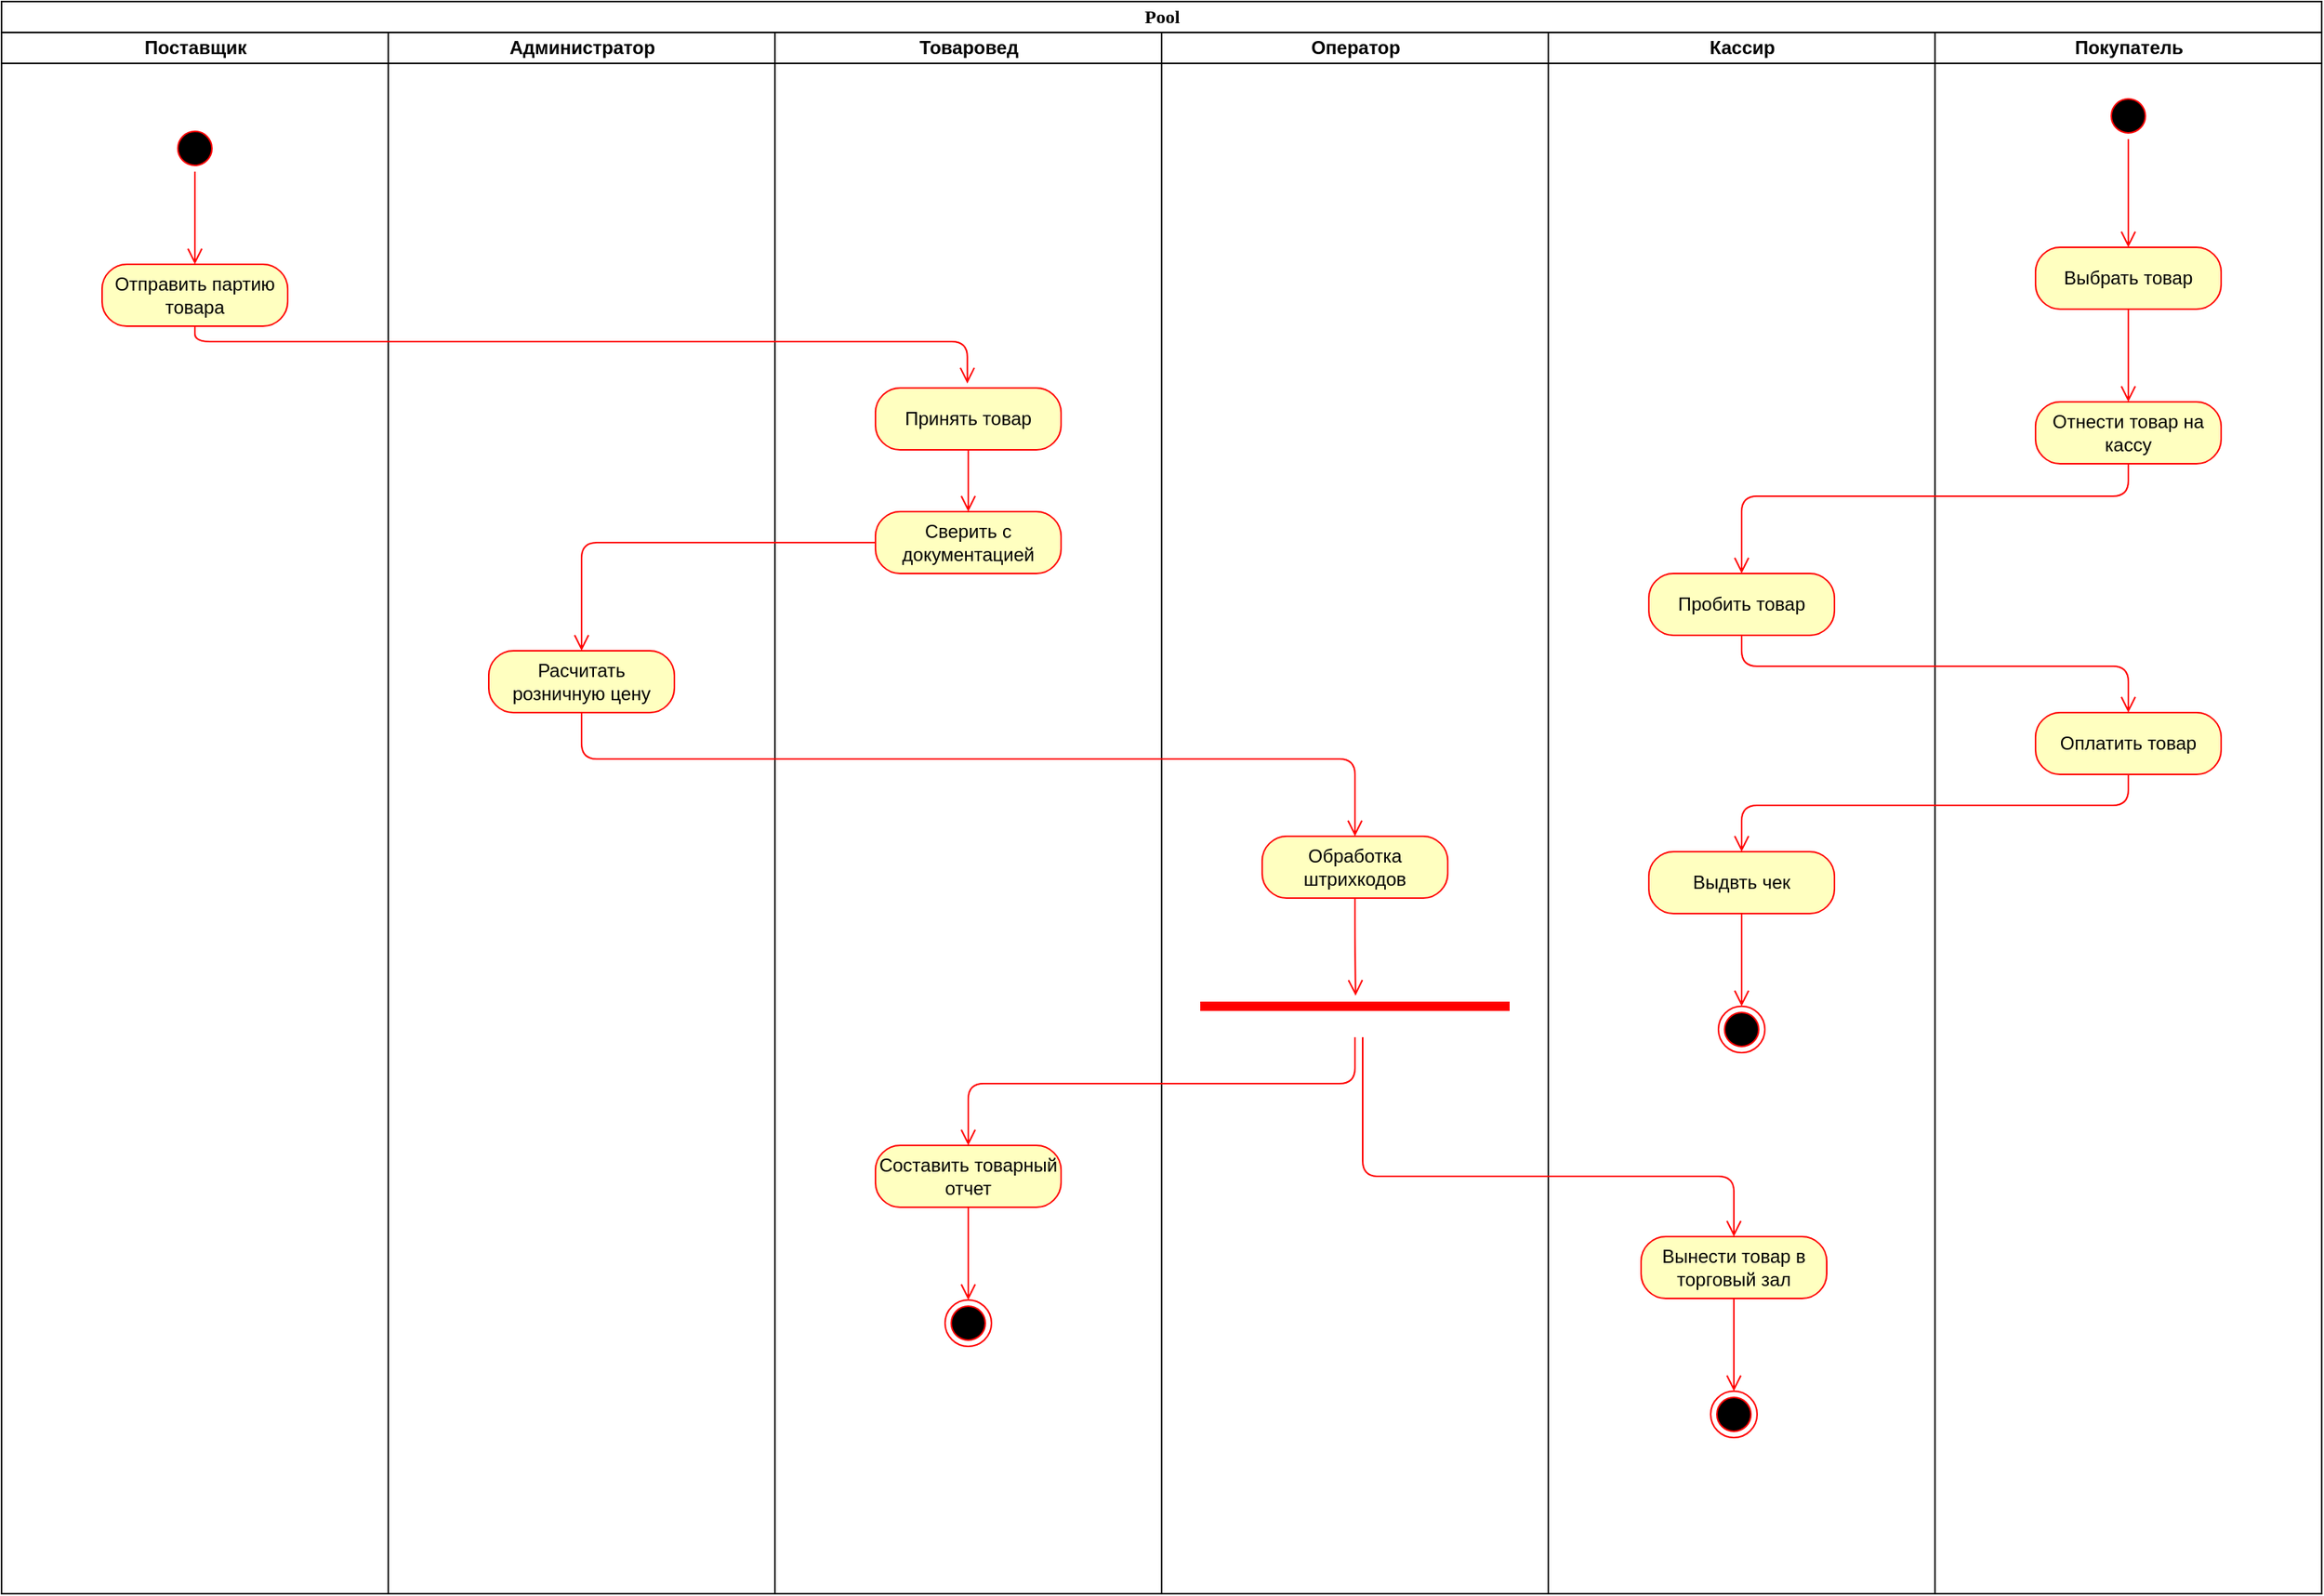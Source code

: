 <mxfile version="14.5.10" type="github">
  <diagram name="Page-1" id="0783ab3e-0a74-02c8-0abd-f7b4e66b4bec">
    <mxGraphModel dx="2704" dy="1204" grid="1" gridSize="10" guides="1" tooltips="1" connect="1" arrows="1" fold="1" page="1" pageScale="1" pageWidth="850" pageHeight="1100" background="#ffffff" math="0" shadow="0">
      <root>
        <mxCell id="0" />
        <mxCell id="1" parent="0" />
        <mxCell id="1c1d494c118603dd-1" value="Pool" style="swimlane;html=1;childLayout=stackLayout;startSize=20;rounded=0;shadow=0;comic=0;labelBackgroundColor=none;strokeWidth=1;fontFamily=Verdana;fontSize=12;align=center;" parent="1" vertex="1">
          <mxGeometry x="-210" y="20" width="1500" height="1030" as="geometry" />
        </mxCell>
        <mxCell id="1c1d494c118603dd-2" value="Администратор" style="swimlane;html=1;startSize=20;" parent="1c1d494c118603dd-1" vertex="1">
          <mxGeometry y="20" width="250" height="1010" as="geometry" />
        </mxCell>
        <mxCell id="bTJI38dJW_3eZtSQt41i-5" value="" style="ellipse;html=1;shape=startState;fillColor=#000000;strokeColor=#ff0000;" vertex="1" parent="1c1d494c118603dd-2">
          <mxGeometry x="110" y="60" width="30" height="30" as="geometry" />
        </mxCell>
        <mxCell id="bTJI38dJW_3eZtSQt41i-6" value="" style="edgeStyle=orthogonalEdgeStyle;html=1;verticalAlign=bottom;endArrow=open;endSize=8;strokeColor=#ff0000;" edge="1" source="bTJI38dJW_3eZtSQt41i-5" parent="1c1d494c118603dd-2">
          <mxGeometry relative="1" as="geometry">
            <mxPoint x="125" y="150" as="targetPoint" />
          </mxGeometry>
        </mxCell>
        <mxCell id="1c1d494c118603dd-3" value="Администратор" style="swimlane;html=1;startSize=20;" parent="1c1d494c118603dd-1" vertex="1">
          <mxGeometry x="250" y="20" width="250" height="1010" as="geometry" />
        </mxCell>
        <mxCell id="bTJI38dJW_3eZtSQt41i-13" value="&lt;div&gt;Расчитать розничную цену&lt;/div&gt;" style="rounded=1;whiteSpace=wrap;html=1;arcSize=40;fontColor=#000000;fillColor=#ffffc0;strokeColor=#ff0000;" vertex="1" parent="1c1d494c118603dd-3">
          <mxGeometry x="65" y="400" width="120" height="40" as="geometry" />
        </mxCell>
        <mxCell id="1c1d494c118603dd-4" value="Товаровед" style="swimlane;html=1;startSize=20;" parent="1c1d494c118603dd-1" vertex="1">
          <mxGeometry x="500" y="20" width="250" height="1010" as="geometry" />
        </mxCell>
        <mxCell id="bTJI38dJW_3eZtSQt41i-9" value="&lt;div&gt;Принять товар&lt;/div&gt;" style="rounded=1;whiteSpace=wrap;html=1;arcSize=40;fontColor=#000000;fillColor=#ffffc0;strokeColor=#ff0000;" vertex="1" parent="1c1d494c118603dd-4">
          <mxGeometry x="65" y="230" width="120" height="40" as="geometry" />
        </mxCell>
        <mxCell id="bTJI38dJW_3eZtSQt41i-10" value="" style="edgeStyle=orthogonalEdgeStyle;html=1;verticalAlign=bottom;endArrow=open;endSize=8;strokeColor=#ff0000;" edge="1" source="bTJI38dJW_3eZtSQt41i-9" parent="1c1d494c118603dd-4">
          <mxGeometry relative="1" as="geometry">
            <mxPoint x="125" y="310" as="targetPoint" />
          </mxGeometry>
        </mxCell>
        <mxCell id="bTJI38dJW_3eZtSQt41i-11" value="&lt;div&gt;Сверить с документацией&lt;/div&gt;" style="rounded=1;whiteSpace=wrap;html=1;arcSize=40;fontColor=#000000;fillColor=#ffffc0;strokeColor=#ff0000;" vertex="1" parent="1c1d494c118603dd-4">
          <mxGeometry x="65" y="310" width="120" height="40" as="geometry" />
        </mxCell>
        <mxCell id="bTJI38dJW_3eZtSQt41i-19" value="&lt;div&gt;Составить товарный отчет&lt;/div&gt;" style="rounded=1;whiteSpace=wrap;html=1;arcSize=40;fontColor=#000000;fillColor=#ffffc0;strokeColor=#ff0000;" vertex="1" parent="1c1d494c118603dd-4">
          <mxGeometry x="65" y="720" width="120" height="40" as="geometry" />
        </mxCell>
        <mxCell id="bTJI38dJW_3eZtSQt41i-20" value="" style="edgeStyle=orthogonalEdgeStyle;html=1;verticalAlign=bottom;endArrow=open;endSize=8;strokeColor=#ff0000;" edge="1" source="bTJI38dJW_3eZtSQt41i-19" parent="1c1d494c118603dd-4">
          <mxGeometry relative="1" as="geometry">
            <mxPoint x="125" y="820" as="targetPoint" />
          </mxGeometry>
        </mxCell>
        <mxCell id="bTJI38dJW_3eZtSQt41i-24" value="" style="ellipse;html=1;shape=endState;fillColor=#000000;strokeColor=#ff0000;" vertex="1" parent="1c1d494c118603dd-4">
          <mxGeometry x="110" y="820" width="30" height="30" as="geometry" />
        </mxCell>
        <mxCell id="bTJI38dJW_3eZtSQt41i-4" value="&lt;div&gt;Оператор&lt;/div&gt;" style="swimlane;html=1;startSize=20;" vertex="1" parent="1c1d494c118603dd-1">
          <mxGeometry x="750" y="20" width="250" height="1010" as="geometry" />
        </mxCell>
        <mxCell id="bTJI38dJW_3eZtSQt41i-15" value="&lt;div&gt;Обработка штрихкодов&lt;/div&gt;" style="rounded=1;whiteSpace=wrap;html=1;arcSize=40;fontColor=#000000;fillColor=#ffffc0;strokeColor=#ff0000;" vertex="1" parent="bTJI38dJW_3eZtSQt41i-4">
          <mxGeometry x="65" y="520" width="120" height="40" as="geometry" />
        </mxCell>
        <mxCell id="bTJI38dJW_3eZtSQt41i-16" value="" style="edgeStyle=orthogonalEdgeStyle;html=1;verticalAlign=bottom;endArrow=open;endSize=8;strokeColor=#ff0000;entryX=0.502;entryY=0.329;entryDx=0;entryDy=0;entryPerimeter=0;" edge="1" source="bTJI38dJW_3eZtSQt41i-15" parent="bTJI38dJW_3eZtSQt41i-4" target="bTJI38dJW_3eZtSQt41i-17">
          <mxGeometry relative="1" as="geometry">
            <mxPoint x="125" y="580" as="targetPoint" />
          </mxGeometry>
        </mxCell>
        <mxCell id="bTJI38dJW_3eZtSQt41i-17" value="" style="shape=line;html=1;strokeWidth=6;strokeColor=#ff0000;" vertex="1" parent="bTJI38dJW_3eZtSQt41i-4">
          <mxGeometry x="25" y="610" width="200" height="40" as="geometry" />
        </mxCell>
        <mxCell id="bTJI38dJW_3eZtSQt41i-1" value="&lt;div&gt;Кассир&lt;/div&gt;" style="swimlane;html=1;startSize=20;" vertex="1" parent="1c1d494c118603dd-1">
          <mxGeometry x="1000" y="20" width="250" height="1010" as="geometry" />
        </mxCell>
        <mxCell id="bTJI38dJW_3eZtSQt41i-22" value="&lt;div&gt;Вынести товар в торговый зал&lt;/div&gt;" style="rounded=1;whiteSpace=wrap;html=1;arcSize=40;fontColor=#000000;fillColor=#ffffc0;strokeColor=#ff0000;" vertex="1" parent="bTJI38dJW_3eZtSQt41i-1">
          <mxGeometry x="60" y="779" width="120" height="40" as="geometry" />
        </mxCell>
        <mxCell id="bTJI38dJW_3eZtSQt41i-23" value="" style="edgeStyle=orthogonalEdgeStyle;html=1;verticalAlign=bottom;endArrow=open;endSize=8;strokeColor=#ff0000;entryX=0.5;entryY=0;entryDx=0;entryDy=0;" edge="1" source="bTJI38dJW_3eZtSQt41i-22" parent="bTJI38dJW_3eZtSQt41i-1" target="bTJI38dJW_3eZtSQt41i-25">
          <mxGeometry relative="1" as="geometry">
            <mxPoint x="120" y="869" as="targetPoint" />
          </mxGeometry>
        </mxCell>
        <mxCell id="bTJI38dJW_3eZtSQt41i-21" value="" style="edgeStyle=orthogonalEdgeStyle;html=1;verticalAlign=bottom;endArrow=open;endSize=8;strokeColor=#ff0000;entryX=0.5;entryY=0;entryDx=0;entryDy=0;" edge="1" parent="bTJI38dJW_3eZtSQt41i-1" target="bTJI38dJW_3eZtSQt41i-22">
          <mxGeometry relative="1" as="geometry">
            <mxPoint x="130" y="710" as="targetPoint" />
            <mxPoint x="-120" y="650" as="sourcePoint" />
            <Array as="points">
              <mxPoint x="-120" y="740" />
              <mxPoint x="120" y="740" />
            </Array>
          </mxGeometry>
        </mxCell>
        <mxCell id="bTJI38dJW_3eZtSQt41i-25" value="" style="ellipse;html=1;shape=endState;fillColor=#000000;strokeColor=#ff0000;" vertex="1" parent="bTJI38dJW_3eZtSQt41i-1">
          <mxGeometry x="105" y="879" width="30" height="30" as="geometry" />
        </mxCell>
        <mxCell id="bTJI38dJW_3eZtSQt41i-35" value="Пробить товар" style="rounded=1;whiteSpace=wrap;html=1;arcSize=40;fontColor=#000000;fillColor=#ffffc0;strokeColor=#ff0000;" vertex="1" parent="bTJI38dJW_3eZtSQt41i-1">
          <mxGeometry x="65" y="350" width="120" height="40" as="geometry" />
        </mxCell>
        <mxCell id="bTJI38dJW_3eZtSQt41i-39" value="&lt;div&gt;Выдвть чек&lt;/div&gt;" style="rounded=1;whiteSpace=wrap;html=1;arcSize=40;fontColor=#000000;fillColor=#ffffc0;strokeColor=#ff0000;" vertex="1" parent="bTJI38dJW_3eZtSQt41i-1">
          <mxGeometry x="65" y="530" width="120" height="40" as="geometry" />
        </mxCell>
        <mxCell id="bTJI38dJW_3eZtSQt41i-40" value="" style="edgeStyle=orthogonalEdgeStyle;html=1;verticalAlign=bottom;endArrow=open;endSize=8;strokeColor=#ff0000;" edge="1" source="bTJI38dJW_3eZtSQt41i-39" parent="bTJI38dJW_3eZtSQt41i-1">
          <mxGeometry relative="1" as="geometry">
            <mxPoint x="125" y="630" as="targetPoint" />
          </mxGeometry>
        </mxCell>
        <mxCell id="bTJI38dJW_3eZtSQt41i-41" value="" style="ellipse;html=1;shape=endState;fillColor=#000000;strokeColor=#ff0000;" vertex="1" parent="bTJI38dJW_3eZtSQt41i-1">
          <mxGeometry x="110" y="630" width="30" height="30" as="geometry" />
        </mxCell>
        <mxCell id="bTJI38dJW_3eZtSQt41i-12" value="" style="edgeStyle=orthogonalEdgeStyle;html=1;verticalAlign=bottom;endArrow=open;endSize=8;strokeColor=#ff0000;entryX=0.5;entryY=0;entryDx=0;entryDy=0;" edge="1" source="bTJI38dJW_3eZtSQt41i-11" parent="1c1d494c118603dd-1" target="bTJI38dJW_3eZtSQt41i-13">
          <mxGeometry relative="1" as="geometry">
            <mxPoint x="625" y="430" as="targetPoint" />
          </mxGeometry>
        </mxCell>
        <mxCell id="bTJI38dJW_3eZtSQt41i-14" value="" style="edgeStyle=orthogonalEdgeStyle;html=1;verticalAlign=bottom;endArrow=open;endSize=8;strokeColor=#ff0000;entryX=0.5;entryY=0;entryDx=0;entryDy=0;" edge="1" source="bTJI38dJW_3eZtSQt41i-13" parent="1c1d494c118603dd-1" target="bTJI38dJW_3eZtSQt41i-15">
          <mxGeometry relative="1" as="geometry">
            <mxPoint x="375" y="565" as="targetPoint" />
            <Array as="points">
              <mxPoint x="375" y="490" />
              <mxPoint x="875" y="490" />
            </Array>
          </mxGeometry>
        </mxCell>
        <mxCell id="bTJI38dJW_3eZtSQt41i-18" value="" style="edgeStyle=orthogonalEdgeStyle;html=1;verticalAlign=bottom;endArrow=open;endSize=8;strokeColor=#ff0000;entryX=0.5;entryY=0;entryDx=0;entryDy=0;" edge="1" source="bTJI38dJW_3eZtSQt41i-17" parent="1c1d494c118603dd-1" target="bTJI38dJW_3eZtSQt41i-19">
          <mxGeometry relative="1" as="geometry">
            <mxPoint x="875" y="720" as="targetPoint" />
            <Array as="points">
              <mxPoint x="875" y="700" />
              <mxPoint x="625" y="700" />
            </Array>
          </mxGeometry>
        </mxCell>
        <mxCell id="bTJI38dJW_3eZtSQt41i-2" value="Покупатель" style="swimlane;html=1;startSize=20;" vertex="1" parent="1">
          <mxGeometry x="1040" y="40" width="250" height="1010" as="geometry" />
        </mxCell>
        <mxCell id="bTJI38dJW_3eZtSQt41i-29" value="" style="ellipse;html=1;shape=startState;fillColor=#000000;strokeColor=#ff0000;" vertex="1" parent="bTJI38dJW_3eZtSQt41i-2">
          <mxGeometry x="110" y="39" width="30" height="30" as="geometry" />
        </mxCell>
        <mxCell id="bTJI38dJW_3eZtSQt41i-30" value="" style="edgeStyle=orthogonalEdgeStyle;html=1;verticalAlign=bottom;endArrow=open;endSize=8;strokeColor=#ff0000;entryX=0.5;entryY=0;entryDx=0;entryDy=0;" edge="1" source="bTJI38dJW_3eZtSQt41i-29" parent="bTJI38dJW_3eZtSQt41i-2" target="bTJI38dJW_3eZtSQt41i-31">
          <mxGeometry relative="1" as="geometry">
            <mxPoint x="125" y="129" as="targetPoint" />
          </mxGeometry>
        </mxCell>
        <mxCell id="bTJI38dJW_3eZtSQt41i-31" value="Выбрать товар" style="rounded=1;whiteSpace=wrap;html=1;arcSize=40;fontColor=#000000;fillColor=#ffffc0;strokeColor=#ff0000;" vertex="1" parent="bTJI38dJW_3eZtSQt41i-2">
          <mxGeometry x="65" y="139" width="120" height="40" as="geometry" />
        </mxCell>
        <mxCell id="bTJI38dJW_3eZtSQt41i-32" value="" style="edgeStyle=orthogonalEdgeStyle;html=1;verticalAlign=bottom;endArrow=open;endSize=8;strokeColor=#ff0000;" edge="1" source="bTJI38dJW_3eZtSQt41i-31" parent="bTJI38dJW_3eZtSQt41i-2">
          <mxGeometry relative="1" as="geometry">
            <mxPoint x="125" y="239" as="targetPoint" />
          </mxGeometry>
        </mxCell>
        <mxCell id="bTJI38dJW_3eZtSQt41i-33" value="&lt;div&gt;Отнести товар на кассу&lt;/div&gt;" style="rounded=1;whiteSpace=wrap;html=1;arcSize=40;fontColor=#000000;fillColor=#ffffc0;strokeColor=#ff0000;" vertex="1" parent="bTJI38dJW_3eZtSQt41i-2">
          <mxGeometry x="65" y="239" width="120" height="40" as="geometry" />
        </mxCell>
        <mxCell id="bTJI38dJW_3eZtSQt41i-37" value="Оплатить товар" style="rounded=1;whiteSpace=wrap;html=1;arcSize=40;fontColor=#000000;fillColor=#ffffc0;strokeColor=#ff0000;" vertex="1" parent="bTJI38dJW_3eZtSQt41i-2">
          <mxGeometry x="65" y="440" width="120" height="40" as="geometry" />
        </mxCell>
        <mxCell id="bTJI38dJW_3eZtSQt41i-3" value="Поставщик" style="swimlane;html=1;startSize=20;" vertex="1" parent="1">
          <mxGeometry x="-210" y="40" width="250" height="1010" as="geometry" />
        </mxCell>
        <mxCell id="bTJI38dJW_3eZtSQt41i-7" value="Отправить партию товара" style="rounded=1;whiteSpace=wrap;html=1;arcSize=40;fontColor=#000000;fillColor=#ffffc0;strokeColor=#ff0000;" vertex="1" parent="bTJI38dJW_3eZtSQt41i-3">
          <mxGeometry x="65" y="150" width="120" height="40" as="geometry" />
        </mxCell>
        <mxCell id="bTJI38dJW_3eZtSQt41i-8" value="" style="edgeStyle=orthogonalEdgeStyle;html=1;verticalAlign=bottom;endArrow=open;endSize=8;strokeColor=#ff0000;entryX=0.495;entryY=-0.073;entryDx=0;entryDy=0;entryPerimeter=0;" edge="1" source="bTJI38dJW_3eZtSQt41i-7" parent="1" target="bTJI38dJW_3eZtSQt41i-9">
          <mxGeometry relative="1" as="geometry">
            <mxPoint x="-85" y="290" as="targetPoint" />
            <Array as="points">
              <mxPoint x="-85" y="240" />
              <mxPoint x="414" y="240" />
            </Array>
          </mxGeometry>
        </mxCell>
        <mxCell id="bTJI38dJW_3eZtSQt41i-34" value="" style="edgeStyle=orthogonalEdgeStyle;html=1;verticalAlign=bottom;endArrow=open;endSize=8;strokeColor=#ff0000;entryX=0.5;entryY=0;entryDx=0;entryDy=0;" edge="1" source="bTJI38dJW_3eZtSQt41i-33" parent="1" target="bTJI38dJW_3eZtSQt41i-35">
          <mxGeometry relative="1" as="geometry">
            <mxPoint x="1165" y="379" as="targetPoint" />
            <Array as="points">
              <mxPoint x="1165" y="340" />
              <mxPoint x="915" y="340" />
            </Array>
          </mxGeometry>
        </mxCell>
        <mxCell id="bTJI38dJW_3eZtSQt41i-36" value="" style="edgeStyle=orthogonalEdgeStyle;html=1;verticalAlign=bottom;endArrow=open;endSize=8;strokeColor=#ff0000;entryX=0.5;entryY=0;entryDx=0;entryDy=0;" edge="1" source="bTJI38dJW_3eZtSQt41i-35" parent="1" target="bTJI38dJW_3eZtSQt41i-37">
          <mxGeometry relative="1" as="geometry">
            <mxPoint x="915" y="490" as="targetPoint" />
            <Array as="points">
              <mxPoint x="915" y="450" />
              <mxPoint x="1165" y="450" />
            </Array>
          </mxGeometry>
        </mxCell>
        <mxCell id="bTJI38dJW_3eZtSQt41i-38" value="" style="edgeStyle=orthogonalEdgeStyle;html=1;verticalAlign=bottom;endArrow=open;endSize=8;strokeColor=#ff0000;entryX=0.5;entryY=0;entryDx=0;entryDy=0;" edge="1" source="bTJI38dJW_3eZtSQt41i-37" parent="1" target="bTJI38dJW_3eZtSQt41i-39">
          <mxGeometry relative="1" as="geometry">
            <mxPoint x="1165" y="580" as="targetPoint" />
            <Array as="points">
              <mxPoint x="1165" y="540" />
              <mxPoint x="915" y="540" />
            </Array>
          </mxGeometry>
        </mxCell>
      </root>
    </mxGraphModel>
  </diagram>
</mxfile>

